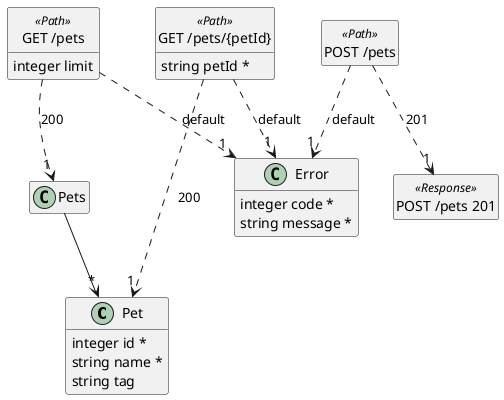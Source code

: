 @startuml
hide <<Path>> circle
hide <<Response>> circle
hide <<Parameter>> circle
hide empty methods
hide empty fields
set namespaceSeparator none

class "Pet" {
  {field} integer id *
  {field} string name *
  {field} string tag 
}

class "Pets" {
}

class "Error" {
  {field} integer code *
  {field} string message *
}

class "GET /pets" <<Path>> {
  {field} integer limit 
}

class "POST /pets" <<Path>> {
}

class "POST /pets 201" <<Response>> {
}

class "GET /pets/{petId}" <<Path>> {
  {field} string petId *
}

"Pets" --> "*" "Pet"

"GET /pets" ..> "1" "Pets"  :  "200"

"GET /pets" ..> "1" "Error"  :  "default"

"POST /pets" ..> "1" "POST /pets 201"  :  "201"

"POST /pets" ..> "1" "Error"  :  "default"

"GET /pets/{petId}" ..> "1" "Pet"  :  "200"

"GET /pets/{petId}" ..> "1" "Error"  :  "default"

@enduml